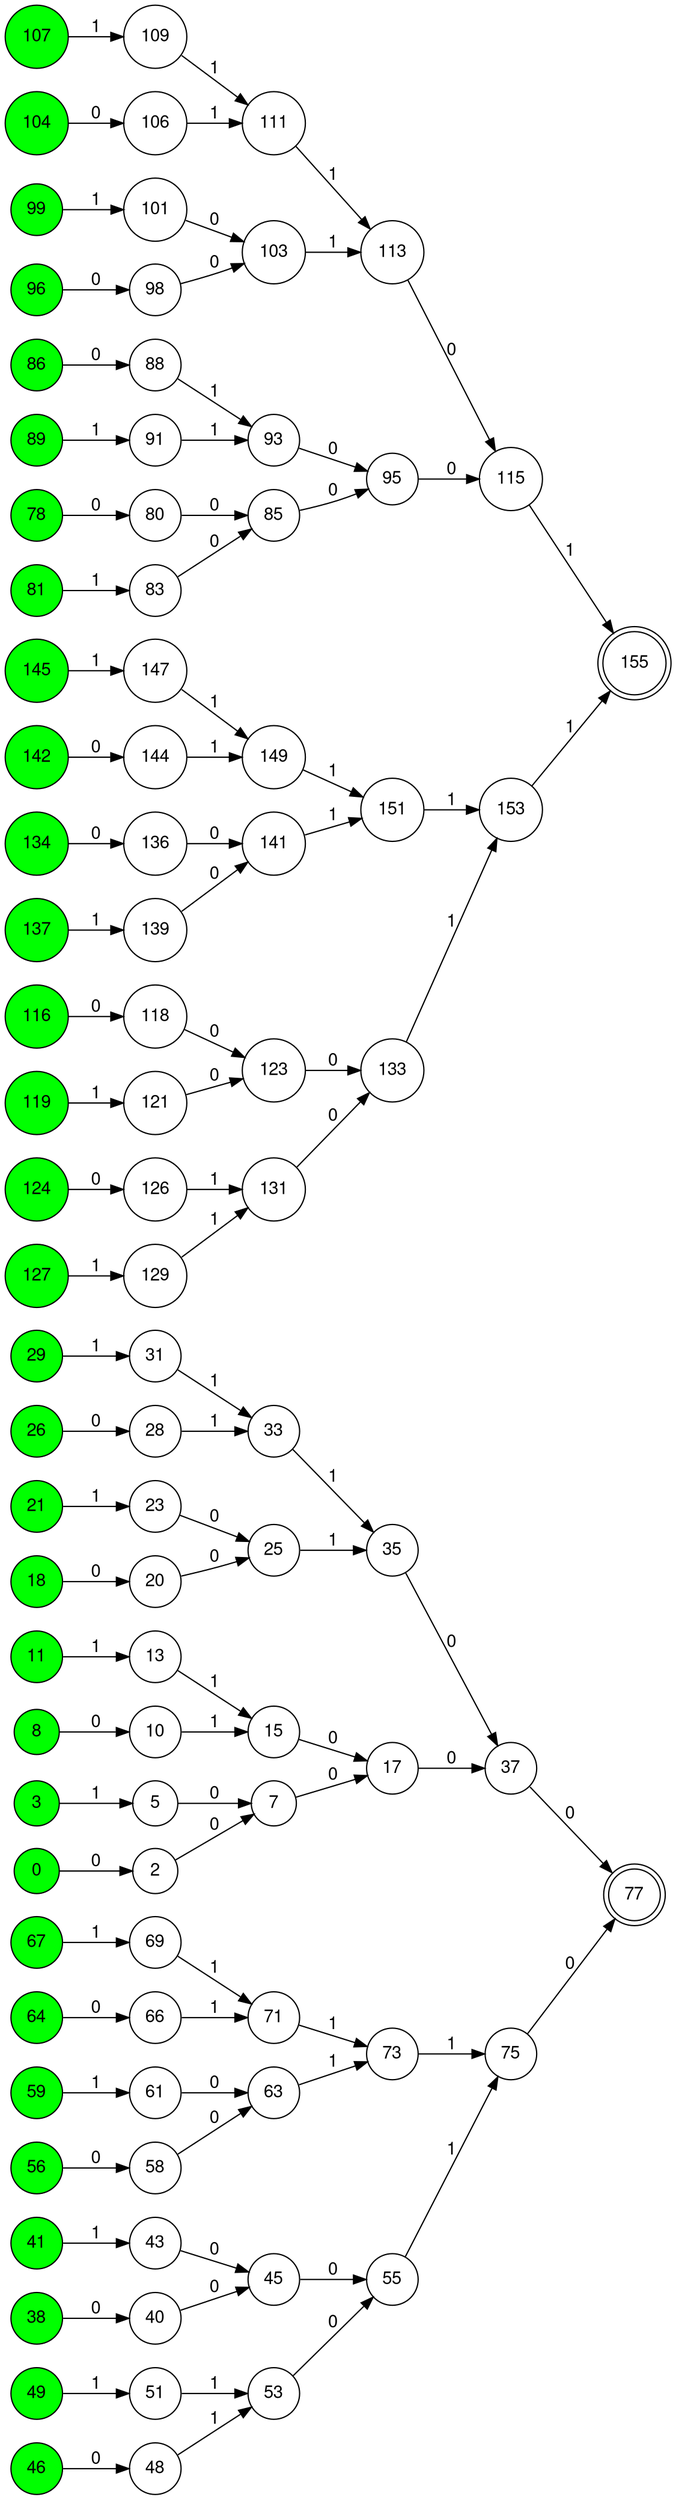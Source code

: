 digraph finite_state_machine {
    fontname="Helvetica,Arial,sans-serif"
    node [fontname="Helvetica,Arial,sans-serif"]
    edge [fontname="Helvetica,Arial,sans-serif"]
    rankdir=LR;
    node [shape=circle style=filled fillcolor=green] 67 64 59 56 49 46 41 38 29 26 21 18 11 8 3 0 145 142 137 134 127 124 119 116 107 104 99 96 89 86 81 78;
    node [shape=doublecircle fillcolor=white] 77 155;
    node [shape=circle fillcolor=white];
    48 -> 53 [label = "1"];
    88 -> 93 [label = "1"];
    38 -> 40 [label = "0"];
    69 -> 71 [label = "1"];
    111 -> 113 [label = "1"];
    11 -> 13 [label = "1"];
    137 -> 139 [label = "1"];
    99 -> 101 [label = "1"];
    49 -> 51 [label = "1"];
    31 -> 33 [label = "1"];
    29 -> 31 [label = "1"];
    66 -> 71 [label = "1"];
    53 -> 55 [label = "0"];
    129 -> 131 [label = "1"];
    91 -> 93 [label = "1"];
    103 -> 113 [label = "1"];
    149 -> 151 [label = "1"];
    23 -> 25 [label = "0"];
    20 -> 25 [label = "0"];
    18 -> 20 [label = "0"];
    28 -> 33 [label = "1"];
    67 -> 69 [label = "1"];
    121 -> 123 [label = "0"];
    139 -> 141 [label = "0"];
    55 -> 75 [label = "1"];
    131 -> 133 [label = "0"];
    33 -> 35 [label = "1"];
    17 -> 37 [label = "0"];
    119 -> 121 [label = "1"];
    25 -> 35 [label = "1"];
    80 -> 85 [label = "0"];
    21 -> 23 [label = "1"];
    136 -> 141 [label = "0"];
    51 -> 53 [label = "1"];
    8 -> 10 [label = "0"];
    95 -> 115 [label = "0"];
    124 -> 126 [label = "0"];
    126 -> 131 [label = "1"];
    58 -> 63 [label = "0"];
    89 -> 91 [label = "1"];
    40 -> 45 [label = "0"];
    13 -> 15 [label = "1"];
    115 -> 155 [label = "1"];
    96 -> 98 [label = "0"];
    3 -> 5 [label = "1"];
    43 -> 45 [label = "0"];
    10 -> 15 [label = "1"];
    145 -> 147 [label = "1"];
    64 -> 66 [label = "0"];
    59 -> 61 [label = "1"];
    71 -> 73 [label = "1"];
    98 -> 103 [label = "0"];
    142 -> 144 [label = "0"];
    116 -> 118 [label = "0"];
    85 -> 95 [label = "0"];
    101 -> 103 [label = "0"];
    83 -> 85 [label = "0"];
    107 -> 109 [label = "1"];
    141 -> 151 [label = "1"];
    104 -> 106 [label = "0"];
    35 -> 37 [label = "0"];
    37 -> 77 [label = "0"];
    109 -> 111 [label = "1"];
    93 -> 95 [label = "0"];
    106 -> 111 [label = "1"];
    56 -> 58 [label = "0"];
    134 -> 136 [label = "0"];
    86 -> 88 [label = "0"];
    113 -> 115 [label = "0"];
    0 -> 2 [label = "0"];
    153 -> 155 [label = "1"];
    144 -> 149 [label = "1"];
    147 -> 149 [label = "1"];
    123 -> 133 [label = "0"];
    127 -> 129 [label = "1"];
    81 -> 83 [label = "1"];
    41 -> 43 [label = "1"];
    5 -> 7 [label = "0"];
    73 -> 75 [label = "1"];
    7 -> 17 [label = "0"];
    15 -> 17 [label = "0"];
    61 -> 63 [label = "0"];
    63 -> 73 [label = "1"];
    75 -> 77 [label = "0"];
    133 -> 153 [label = "1"];
    2 -> 7 [label = "0"];
    151 -> 153 [label = "1"];
    46 -> 48 [label = "0"];
    118 -> 123 [label = "0"];
    26 -> 28 [label = "0"];
    78 -> 80 [label = "0"];
    45 -> 55 [label = "0"];
}